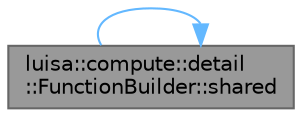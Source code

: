 digraph "luisa::compute::detail::FunctionBuilder::shared"
{
 // LATEX_PDF_SIZE
  bgcolor="transparent";
  edge [fontname=Helvetica,fontsize=10,labelfontname=Helvetica,labelfontsize=10];
  node [fontname=Helvetica,fontsize=10,shape=box,height=0.2,width=0.4];
  rankdir="LR";
  Node1 [id="Node000001",label="luisa::compute::detail\l::FunctionBuilder::shared",height=0.2,width=0.4,color="gray40", fillcolor="grey60", style="filled", fontcolor="black",tooltip="Add shared variable of type"];
  Node1 -> Node1 [id="edge1_Node000001_Node000001",color="steelblue1",style="solid",tooltip=" "];
}
